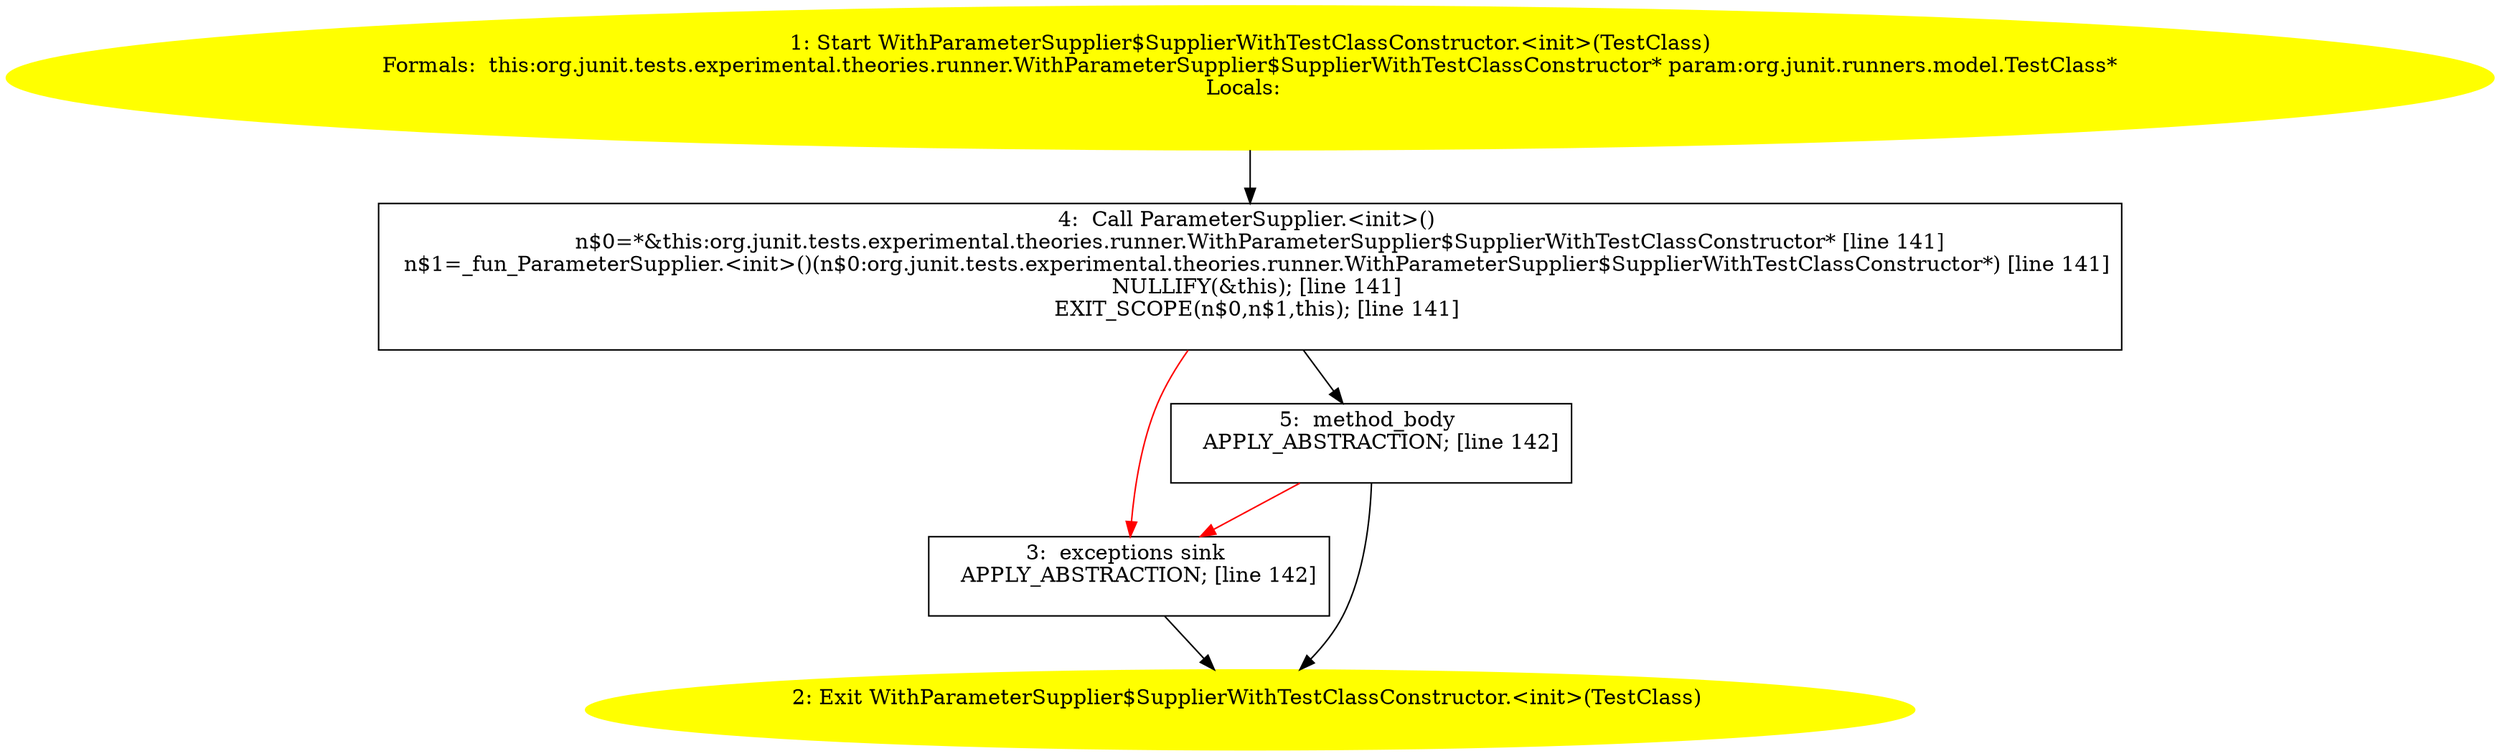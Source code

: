 /* @generated */
digraph cfg {
"org.junit.tests.experimental.theories.runner.WithParameterSupplier$SupplierWithTestClassConstructor..0ae2ea6a41c859499ee22b1a125861d8_1" [label="1: Start WithParameterSupplier$SupplierWithTestClassConstructor.<init>(TestClass)\nFormals:  this:org.junit.tests.experimental.theories.runner.WithParameterSupplier$SupplierWithTestClassConstructor* param:org.junit.runners.model.TestClass*\nLocals:  \n  " color=yellow style=filled]
	

	 "org.junit.tests.experimental.theories.runner.WithParameterSupplier$SupplierWithTestClassConstructor..0ae2ea6a41c859499ee22b1a125861d8_1" -> "org.junit.tests.experimental.theories.runner.WithParameterSupplier$SupplierWithTestClassConstructor..0ae2ea6a41c859499ee22b1a125861d8_4" ;
"org.junit.tests.experimental.theories.runner.WithParameterSupplier$SupplierWithTestClassConstructor..0ae2ea6a41c859499ee22b1a125861d8_2" [label="2: Exit WithParameterSupplier$SupplierWithTestClassConstructor.<init>(TestClass) \n  " color=yellow style=filled]
	

"org.junit.tests.experimental.theories.runner.WithParameterSupplier$SupplierWithTestClassConstructor..0ae2ea6a41c859499ee22b1a125861d8_3" [label="3:  exceptions sink \n   APPLY_ABSTRACTION; [line 142]\n " shape="box"]
	

	 "org.junit.tests.experimental.theories.runner.WithParameterSupplier$SupplierWithTestClassConstructor..0ae2ea6a41c859499ee22b1a125861d8_3" -> "org.junit.tests.experimental.theories.runner.WithParameterSupplier$SupplierWithTestClassConstructor..0ae2ea6a41c859499ee22b1a125861d8_2" ;
"org.junit.tests.experimental.theories.runner.WithParameterSupplier$SupplierWithTestClassConstructor..0ae2ea6a41c859499ee22b1a125861d8_4" [label="4:  Call ParameterSupplier.<init>() \n   n$0=*&this:org.junit.tests.experimental.theories.runner.WithParameterSupplier$SupplierWithTestClassConstructor* [line 141]\n  n$1=_fun_ParameterSupplier.<init>()(n$0:org.junit.tests.experimental.theories.runner.WithParameterSupplier$SupplierWithTestClassConstructor*) [line 141]\n  NULLIFY(&this); [line 141]\n  EXIT_SCOPE(n$0,n$1,this); [line 141]\n " shape="box"]
	

	 "org.junit.tests.experimental.theories.runner.WithParameterSupplier$SupplierWithTestClassConstructor..0ae2ea6a41c859499ee22b1a125861d8_4" -> "org.junit.tests.experimental.theories.runner.WithParameterSupplier$SupplierWithTestClassConstructor..0ae2ea6a41c859499ee22b1a125861d8_5" ;
	 "org.junit.tests.experimental.theories.runner.WithParameterSupplier$SupplierWithTestClassConstructor..0ae2ea6a41c859499ee22b1a125861d8_4" -> "org.junit.tests.experimental.theories.runner.WithParameterSupplier$SupplierWithTestClassConstructor..0ae2ea6a41c859499ee22b1a125861d8_3" [color="red" ];
"org.junit.tests.experimental.theories.runner.WithParameterSupplier$SupplierWithTestClassConstructor..0ae2ea6a41c859499ee22b1a125861d8_5" [label="5:  method_body \n   APPLY_ABSTRACTION; [line 142]\n " shape="box"]
	

	 "org.junit.tests.experimental.theories.runner.WithParameterSupplier$SupplierWithTestClassConstructor..0ae2ea6a41c859499ee22b1a125861d8_5" -> "org.junit.tests.experimental.theories.runner.WithParameterSupplier$SupplierWithTestClassConstructor..0ae2ea6a41c859499ee22b1a125861d8_2" ;
	 "org.junit.tests.experimental.theories.runner.WithParameterSupplier$SupplierWithTestClassConstructor..0ae2ea6a41c859499ee22b1a125861d8_5" -> "org.junit.tests.experimental.theories.runner.WithParameterSupplier$SupplierWithTestClassConstructor..0ae2ea6a41c859499ee22b1a125861d8_3" [color="red" ];
}

